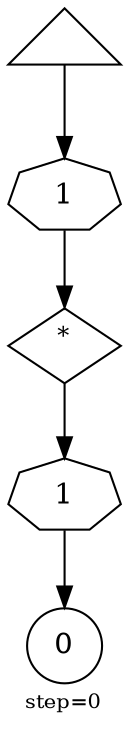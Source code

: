 digraph {
  graph  [labelloc=bottom,labeljust=left,fontsize="10",label="step=0"];
  "232" [shape=triangle,peripheries="1",label="",labelfontcolor=black,color=black];
  "233" [shape=circle,peripheries="1",label=<0>,labelfontcolor=black,color=black];
  "234" [shape=diamond,peripheries="1",label=<<SUP>*</SUP>>,labelfontcolor=black,color=black];
  "235" [label=<1>,peripheries="1",color=black,shape=septagon];
  "232" -> "235" [color=black];
  "235" -> "234" [color=black];
  "236" [label=<1>,peripheries="1",color=black,shape=septagon];
  "234" -> "236" [color=black];
  "236" -> "233" [color=black];
}